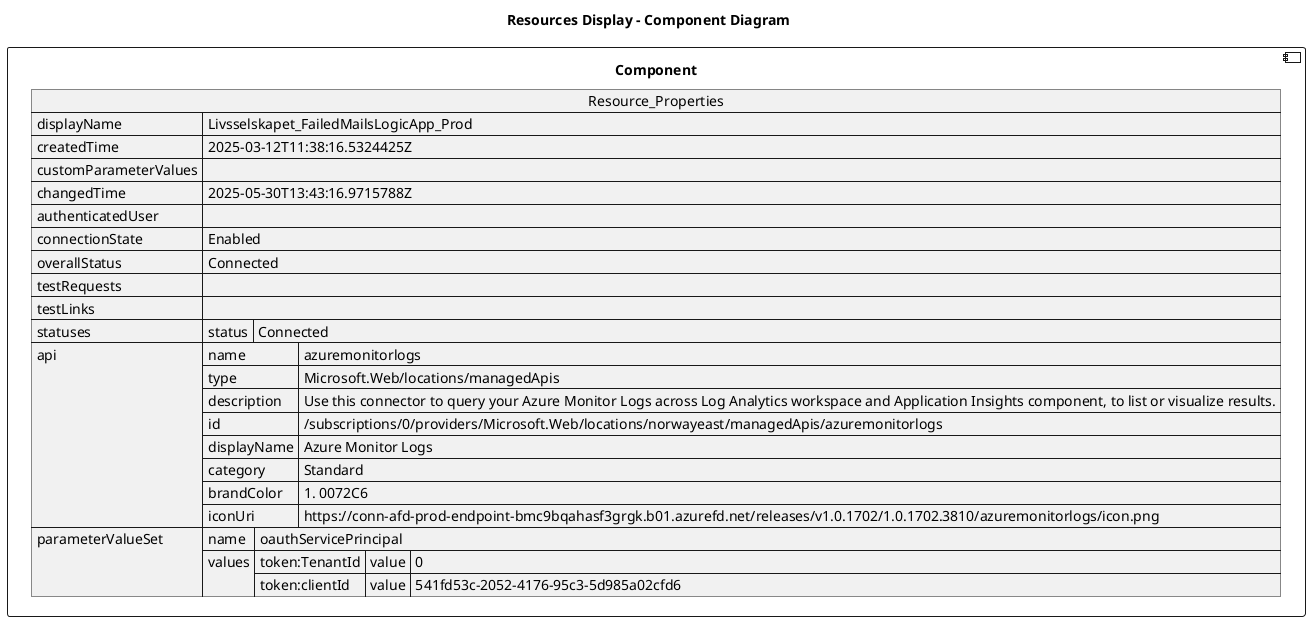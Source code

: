 @startuml

title Resources Display - Component Diagram

component Component {

json  Resource_Properties {
  "displayName": "Livsselskapet_FailedMailsLogicApp_Prod",
  "createdTime": "2025-03-12T11:38:16.5324425Z",
  "customParameterValues": {},
  "changedTime": "2025-05-30T13:43:16.9715788Z",
  "authenticatedUser": {},
  "connectionState": "Enabled",
  "overallStatus": "Connected",
  "testRequests": [],
  "testLinks": [],
  "statuses": [
    {
      "status": "Connected"
    }
  ],
  "api": {
    "name": "azuremonitorlogs",
    "type": "Microsoft.Web/locations/managedApis",
    "description": "Use this connector to query your Azure Monitor Logs across Log Analytics workspace and Application Insights component, to list or visualize results.",
    "id": "/subscriptions/0/providers/Microsoft.Web/locations/norwayeast/managedApis/azuremonitorlogs",
    "displayName": "Azure Monitor Logs",
    "category": "Standard",
    "brandColor": "#0072C6",
    "iconUri": "https://conn-afd-prod-endpoint-bmc9bqahasf3grgk.b01.azurefd.net/releases/v1.0.1702/1.0.1702.3810/azuremonitorlogs/icon.png"
  },
  "parameterValueSet": {
    "name": "oauthServicePrincipal",
    "values": {
      "token:TenantId": {
        "value": "0"
      },
      "token:clientId": {
        "value": "541fd53c-2052-4176-95c3-5d985a02cfd6"
      }
    }
  }
}
}
@enduml

